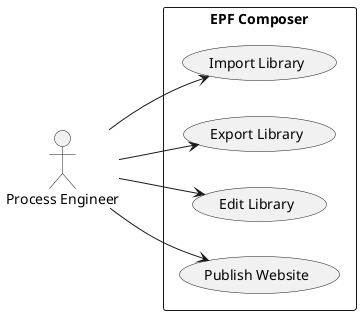 @startuml UCM_ModelEditor_1
left to right direction

actor "Process Engineer" as ProcessEngineer

rectangle "EPF Composer" as EPFComposer {
    usecase "Import Library" as ImportLibrary
    usecase "Export Library" as ExportLibrary
    usecase "Edit Library" as EditLibrary
    usecase "Publish Website" as PublishWebsite
}

ProcessEngineer --> ImportLibrary
ProcessEngineer --> ExportLibrary
ProcessEngineer --> EditLibrary
ProcessEngineer --> PublishWebsite
@enduml
